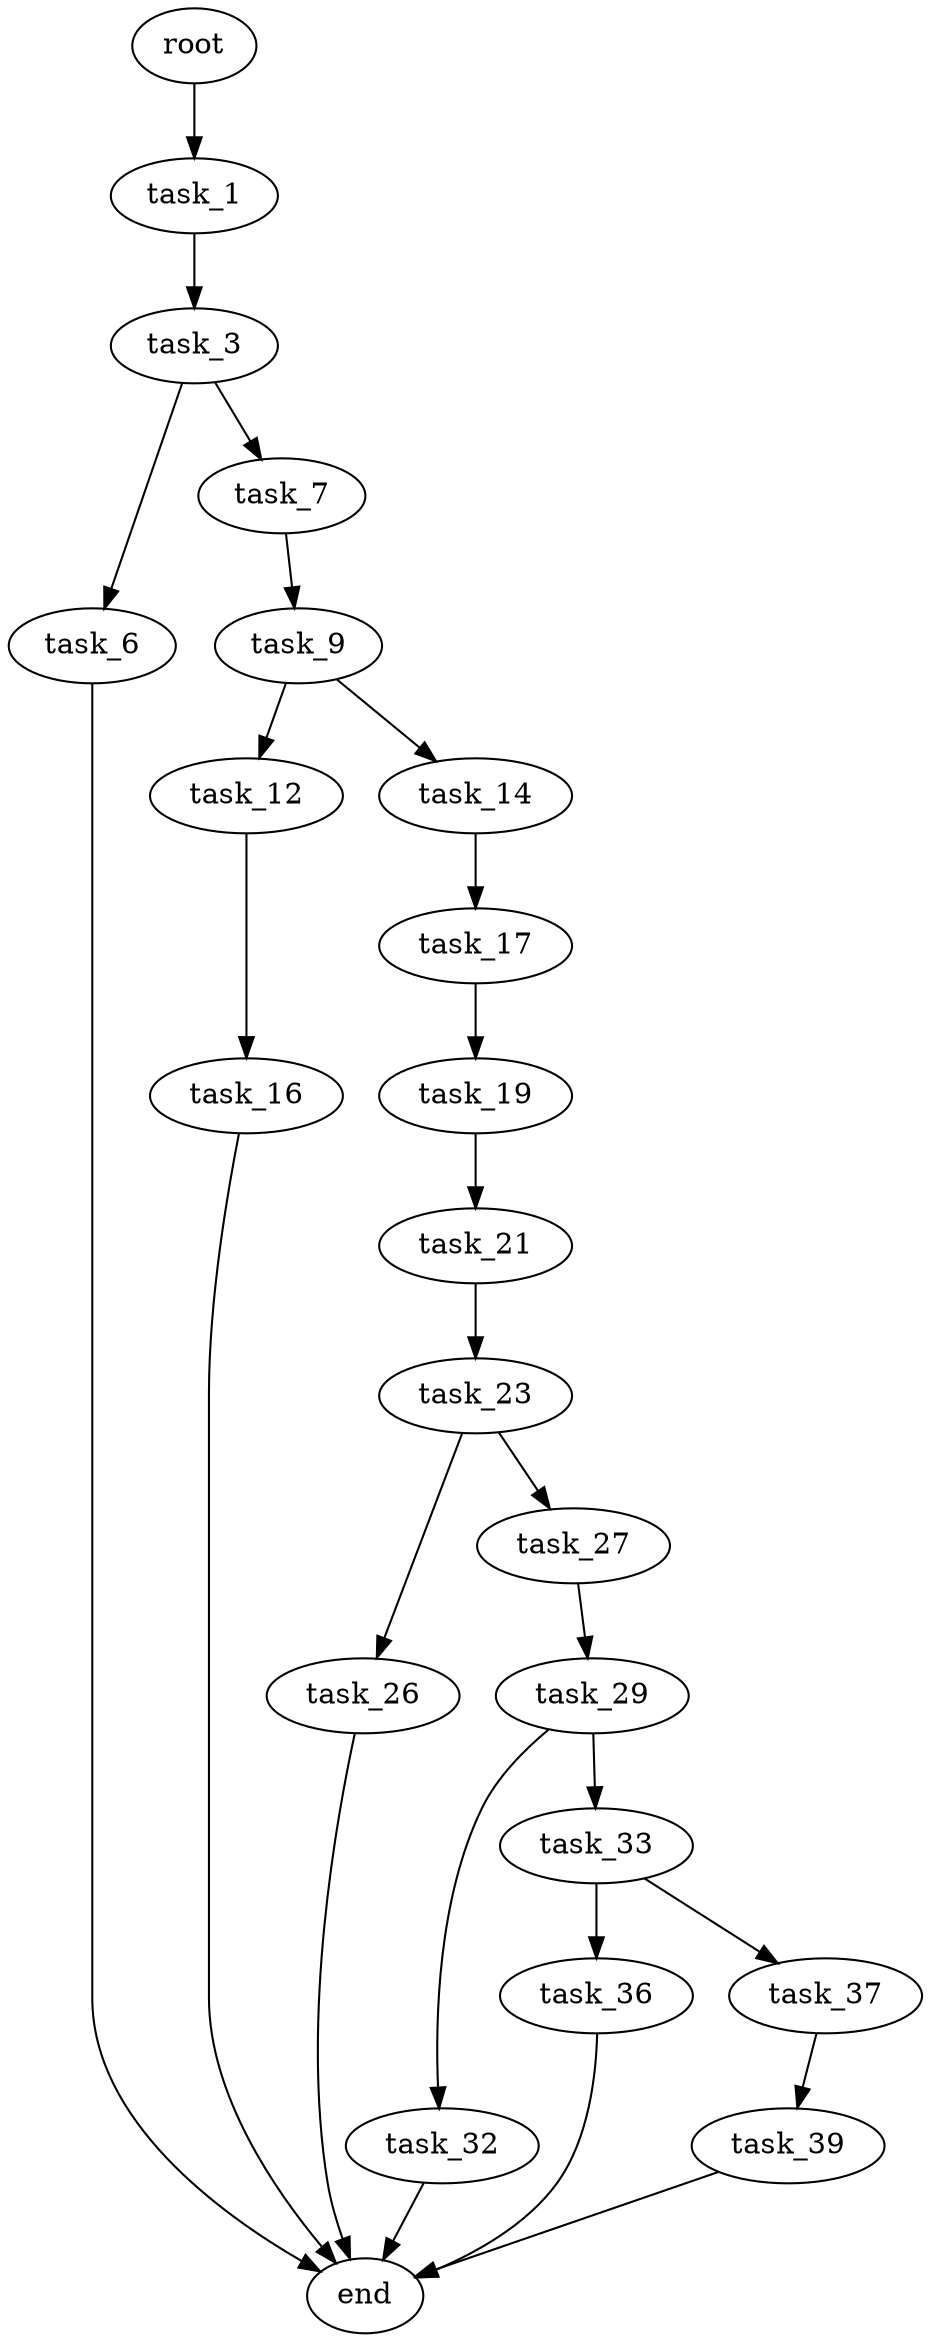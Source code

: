 digraph G {
  root [size="0.000000"];
  task_1 [size="14893273574.000000"];
  task_3 [size="1073741824000.000000"];
  task_6 [size="19905740014.000000"];
  task_7 [size="8589934592.000000"];
  end [size="0.000000"];
  task_9 [size="68719476736.000000"];
  task_12 [size="1073741824000.000000"];
  task_14 [size="134217728000.000000"];
  task_16 [size="437407237793.000000"];
  task_17 [size="3473562982.000000"];
  task_19 [size="79489066150.000000"];
  task_21 [size="231928233984.000000"];
  task_23 [size="8589934592.000000"];
  task_26 [size="231928233984.000000"];
  task_27 [size="9316786365.000000"];
  task_29 [size="134217728000.000000"];
  task_32 [size="845026910468.000000"];
  task_33 [size="28751448404.000000"];
  task_36 [size="1073741824000.000000"];
  task_37 [size="134831164800.000000"];
  task_39 [size="18805621049.000000"];

  root -> task_1 [size="1.000000"];
  task_1 -> task_3 [size="33554432.000000"];
  task_3 -> task_6 [size="838860800.000000"];
  task_3 -> task_7 [size="838860800.000000"];
  task_6 -> end [size="1.000000"];
  task_7 -> task_9 [size="33554432.000000"];
  task_9 -> task_12 [size="134217728.000000"];
  task_9 -> task_14 [size="134217728.000000"];
  task_12 -> task_16 [size="838860800.000000"];
  task_14 -> task_17 [size="209715200.000000"];
  task_16 -> end [size="1.000000"];
  task_17 -> task_19 [size="75497472.000000"];
  task_19 -> task_21 [size="75497472.000000"];
  task_21 -> task_23 [size="301989888.000000"];
  task_23 -> task_26 [size="33554432.000000"];
  task_23 -> task_27 [size="33554432.000000"];
  task_26 -> end [size="1.000000"];
  task_27 -> task_29 [size="209715200.000000"];
  task_29 -> task_32 [size="209715200.000000"];
  task_29 -> task_33 [size="209715200.000000"];
  task_32 -> end [size="1.000000"];
  task_33 -> task_36 [size="33554432.000000"];
  task_33 -> task_37 [size="33554432.000000"];
  task_36 -> end [size="1.000000"];
  task_37 -> task_39 [size="134217728.000000"];
  task_39 -> end [size="1.000000"];
}
